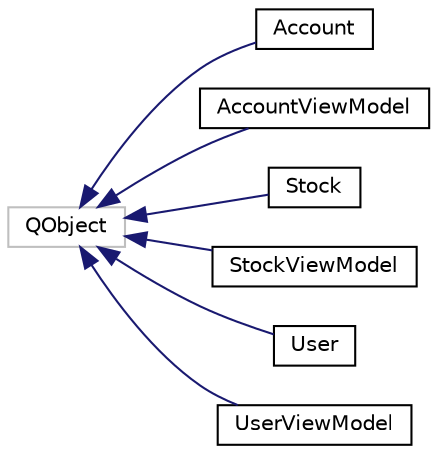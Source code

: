 digraph "Graphical Class Hierarchy"
{
 // LATEX_PDF_SIZE
  edge [fontname="Helvetica",fontsize="10",labelfontname="Helvetica",labelfontsize="10"];
  node [fontname="Helvetica",fontsize="10",shape=record];
  rankdir="LR";
  Node8 [label="QObject",height=0.2,width=0.4,color="grey75", fillcolor="white", style="filled",tooltip=" "];
  Node8 -> Node0 [dir="back",color="midnightblue",fontsize="10",style="solid",fontname="Helvetica"];
  Node0 [label="Account",height=0.2,width=0.4,color="black", fillcolor="white", style="filled",URL="$classAccount.html",tooltip="Represents a user's trading account, including balance and stock holdings."];
  Node8 -> Node10 [dir="back",color="midnightblue",fontsize="10",style="solid",fontname="Helvetica"];
  Node10 [label="AccountViewModel",height=0.2,width=0.4,color="black", fillcolor="white", style="filled",URL="$classAccountViewModel.html",tooltip="ViewModel class that wraps an Account object for interaction with the UI."];
  Node8 -> Node11 [dir="back",color="midnightblue",fontsize="10",style="solid",fontname="Helvetica"];
  Node11 [label="Stock",height=0.2,width=0.4,color="black", fillcolor="white", style="filled",URL="$classStock.html",tooltip="Represents a stock in the system with ID, name, and price."];
  Node8 -> Node12 [dir="back",color="midnightblue",fontsize="10",style="solid",fontname="Helvetica"];
  Node12 [label="StockViewModel",height=0.2,width=0.4,color="black", fillcolor="white", style="filled",URL="$classStockViewModel.html",tooltip="ViewModel class that wraps a Stock object for interaction with the UI."];
  Node8 -> Node13 [dir="back",color="midnightblue",fontsize="10",style="solid",fontname="Helvetica"];
  Node13 [label="User",height=0.2,width=0.4,color="black", fillcolor="white", style="filled",URL="$classUser.html",tooltip="Manages a collection of accounts and stock operations for a user."];
  Node8 -> Node14 [dir="back",color="midnightblue",fontsize="10",style="solid",fontname="Helvetica"];
  Node14 [label="UserViewModel",height=0.2,width=0.4,color="black", fillcolor="white", style="filled",URL="$classUserViewModel.html",tooltip="ViewModel class that connects the User model to the View interface."];
}
